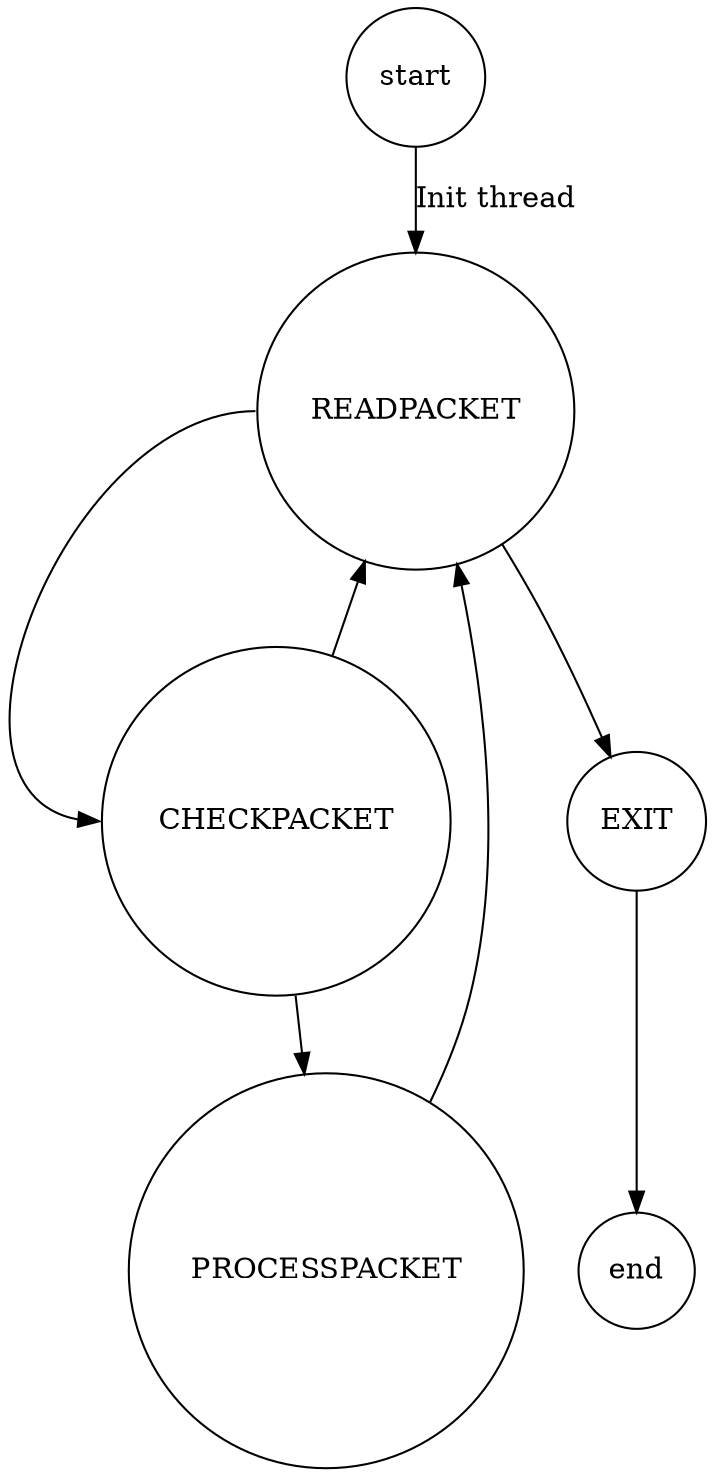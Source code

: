 digraph fsm {
	graph [ rankdir = TB ];
	node [shape = "circle" ];
	ordering="out";
	{rank=min start}
	{rankdir=LR  }
	{rank=max end}
	start -> READPACKET [ label = "Init thread" ];
	READPACKET:w -> CHECKPACKET:w;// [ label = "Read 16 characters" ];
	CHECKPACKET -> PROCESSPACKET;// [ label = "Valid Packet" ];
	CHECKPACKET -> READPACKET;
	PROCESSPACKET -> READPACKET;
	READPACKET -> EXIT;// [ label = "ProgramState = EXIT" ];
	EXIT -> end;
}